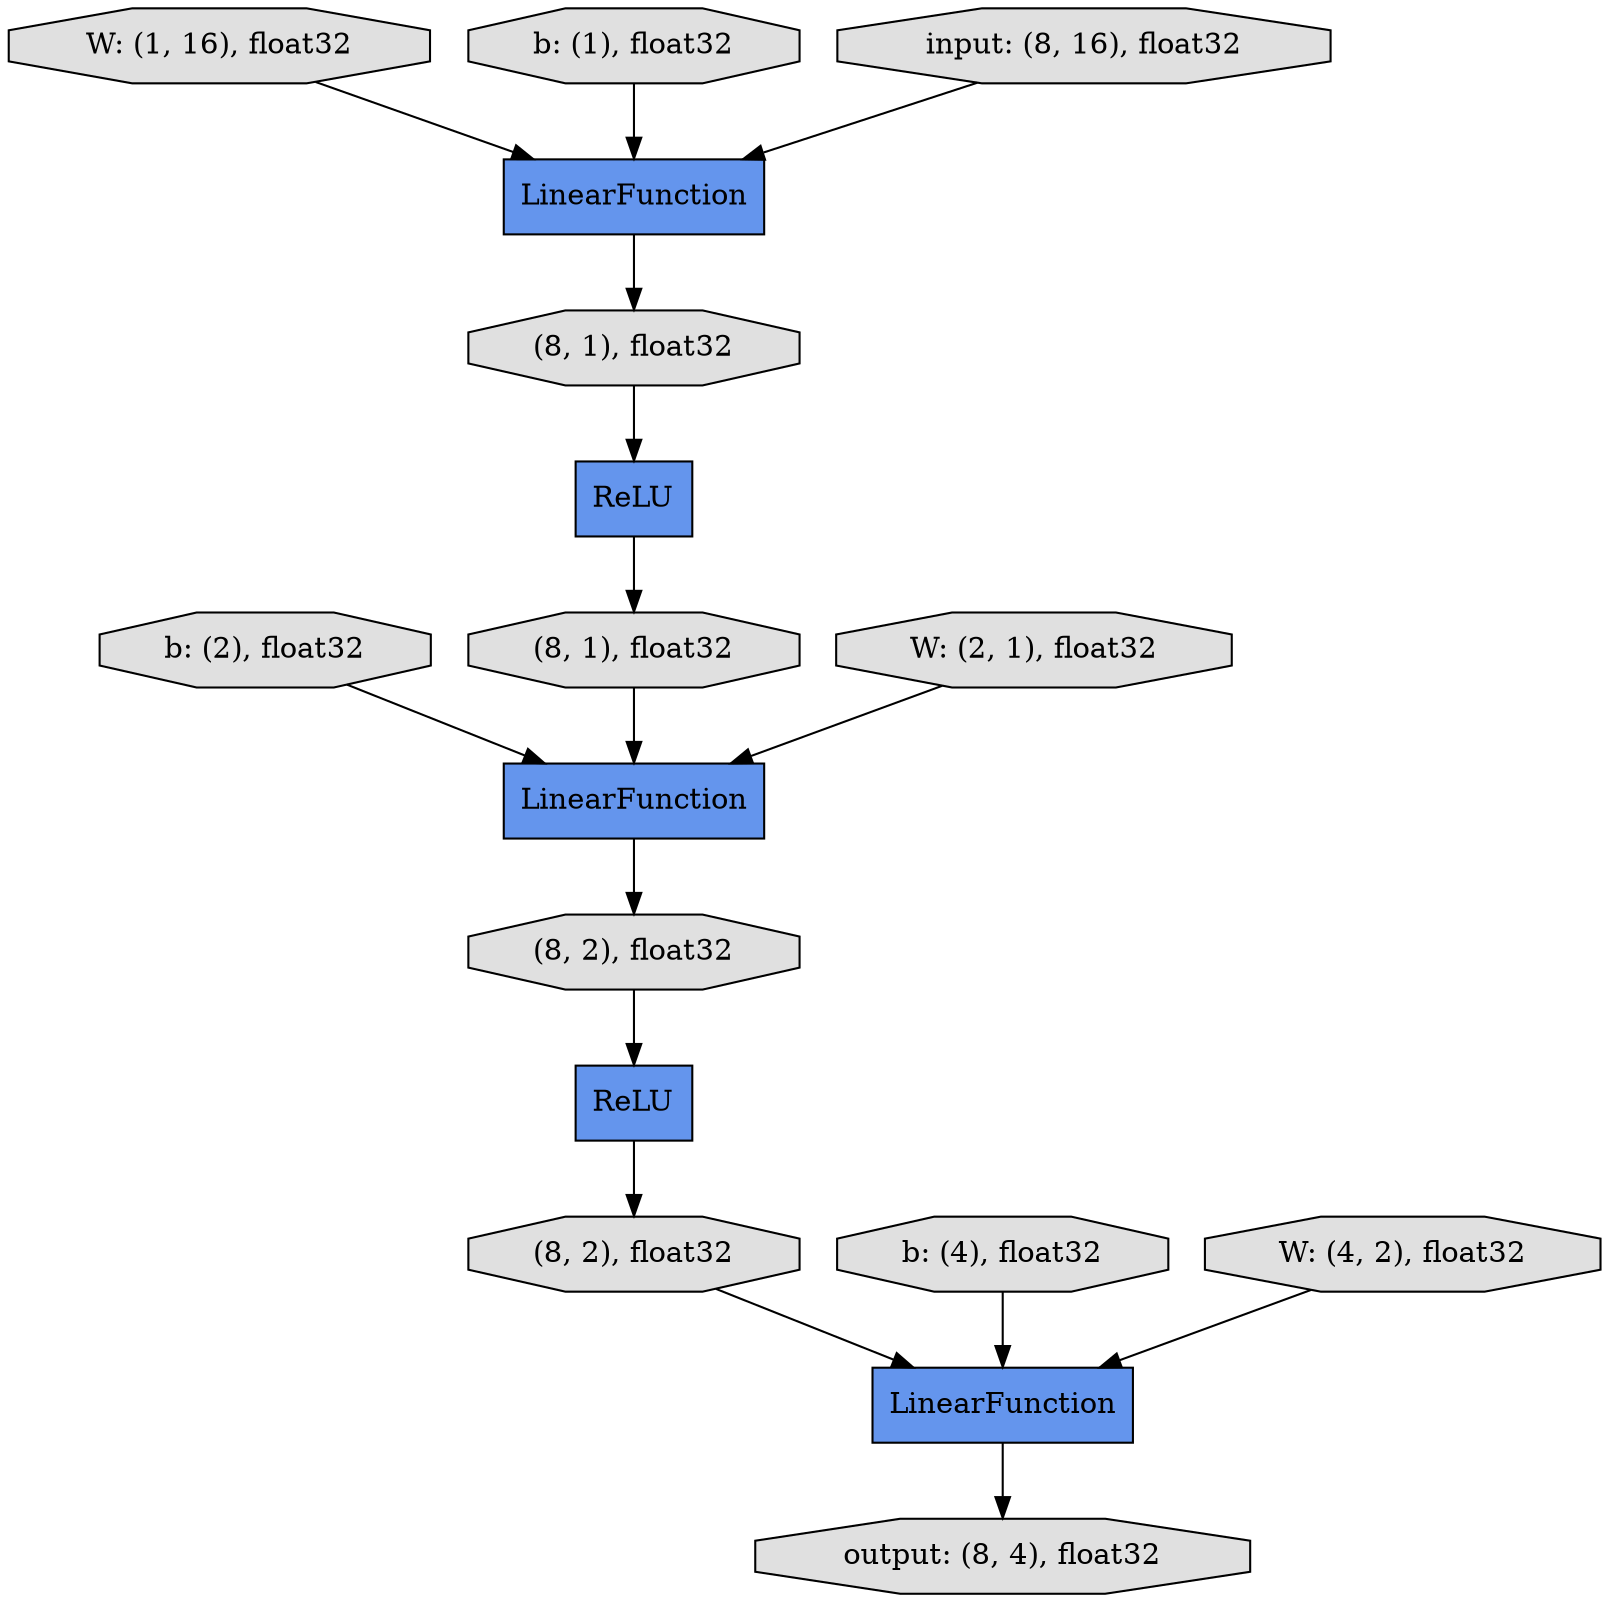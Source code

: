 digraph graphname{rankdir=TB;140718458786872 [label="b: (2), float32",shape="octagon",fillcolor="#E0E0E0",style="filled"];140718458789504 [label="output: (8, 4), float32",shape="octagon",fillcolor="#E0E0E0",style="filled"];140718458789000 [label="(8, 2), float32",shape="octagon",fillcolor="#E0E0E0",style="filled"];140718458785920 [label="W: (1, 16), float32",shape="octagon",fillcolor="#E0E0E0",style="filled"];140718458787544 [label="b: (4), float32",shape="octagon",fillcolor="#E0E0E0",style="filled"];140718458788048 [label="LinearFunction",shape="record",fillcolor="#6495ED",style="filled"];140718458786032 [label="b: (1), float32",shape="octagon",fillcolor="#E0E0E0",style="filled"];140718458788608 [label="(8, 1), float32",shape="octagon",fillcolor="#E0E0E0",style="filled"];140718458788104 [label="ReLU",shape="record",fillcolor="#6495ED",style="filled"];140718458789168 [label="(8, 2), float32",shape="octagon",fillcolor="#E0E0E0",style="filled"];140718458788160 [label="ReLU",shape="record",fillcolor="#6495ED",style="filled"];140718458786648 [label="W: (2, 1), float32",shape="octagon",fillcolor="#E0E0E0",style="filled"];140718458787712 [label="input: (8, 16), float32",shape="octagon",fillcolor="#E0E0E0",style="filled"];140718458788272 [label="(8, 1), float32",shape="octagon",fillcolor="#E0E0E0",style="filled"];140718458789336 [label="LinearFunction",shape="record",fillcolor="#6495ED",style="filled"];140718458788832 [label="LinearFunction",shape="record",fillcolor="#6495ED",style="filled"];140718458787320 [label="W: (4, 2), float32",shape="octagon",fillcolor="#E0E0E0",style="filled"];140718458787320 -> 140718458789336;140718458788104 -> 140718458788608;140718458785920 -> 140718458788048;140718458789336 -> 140718458789504;140718458789168 -> 140718458789336;140718458786032 -> 140718458788048;140718458788608 -> 140718458788832;140718458788832 -> 140718458789000;140718458786872 -> 140718458788832;140718458789000 -> 140718458788160;140718458786648 -> 140718458788832;140718458788272 -> 140718458788104;140718458788048 -> 140718458788272;140718458787712 -> 140718458788048;140718458787544 -> 140718458789336;140718458788160 -> 140718458789168;}